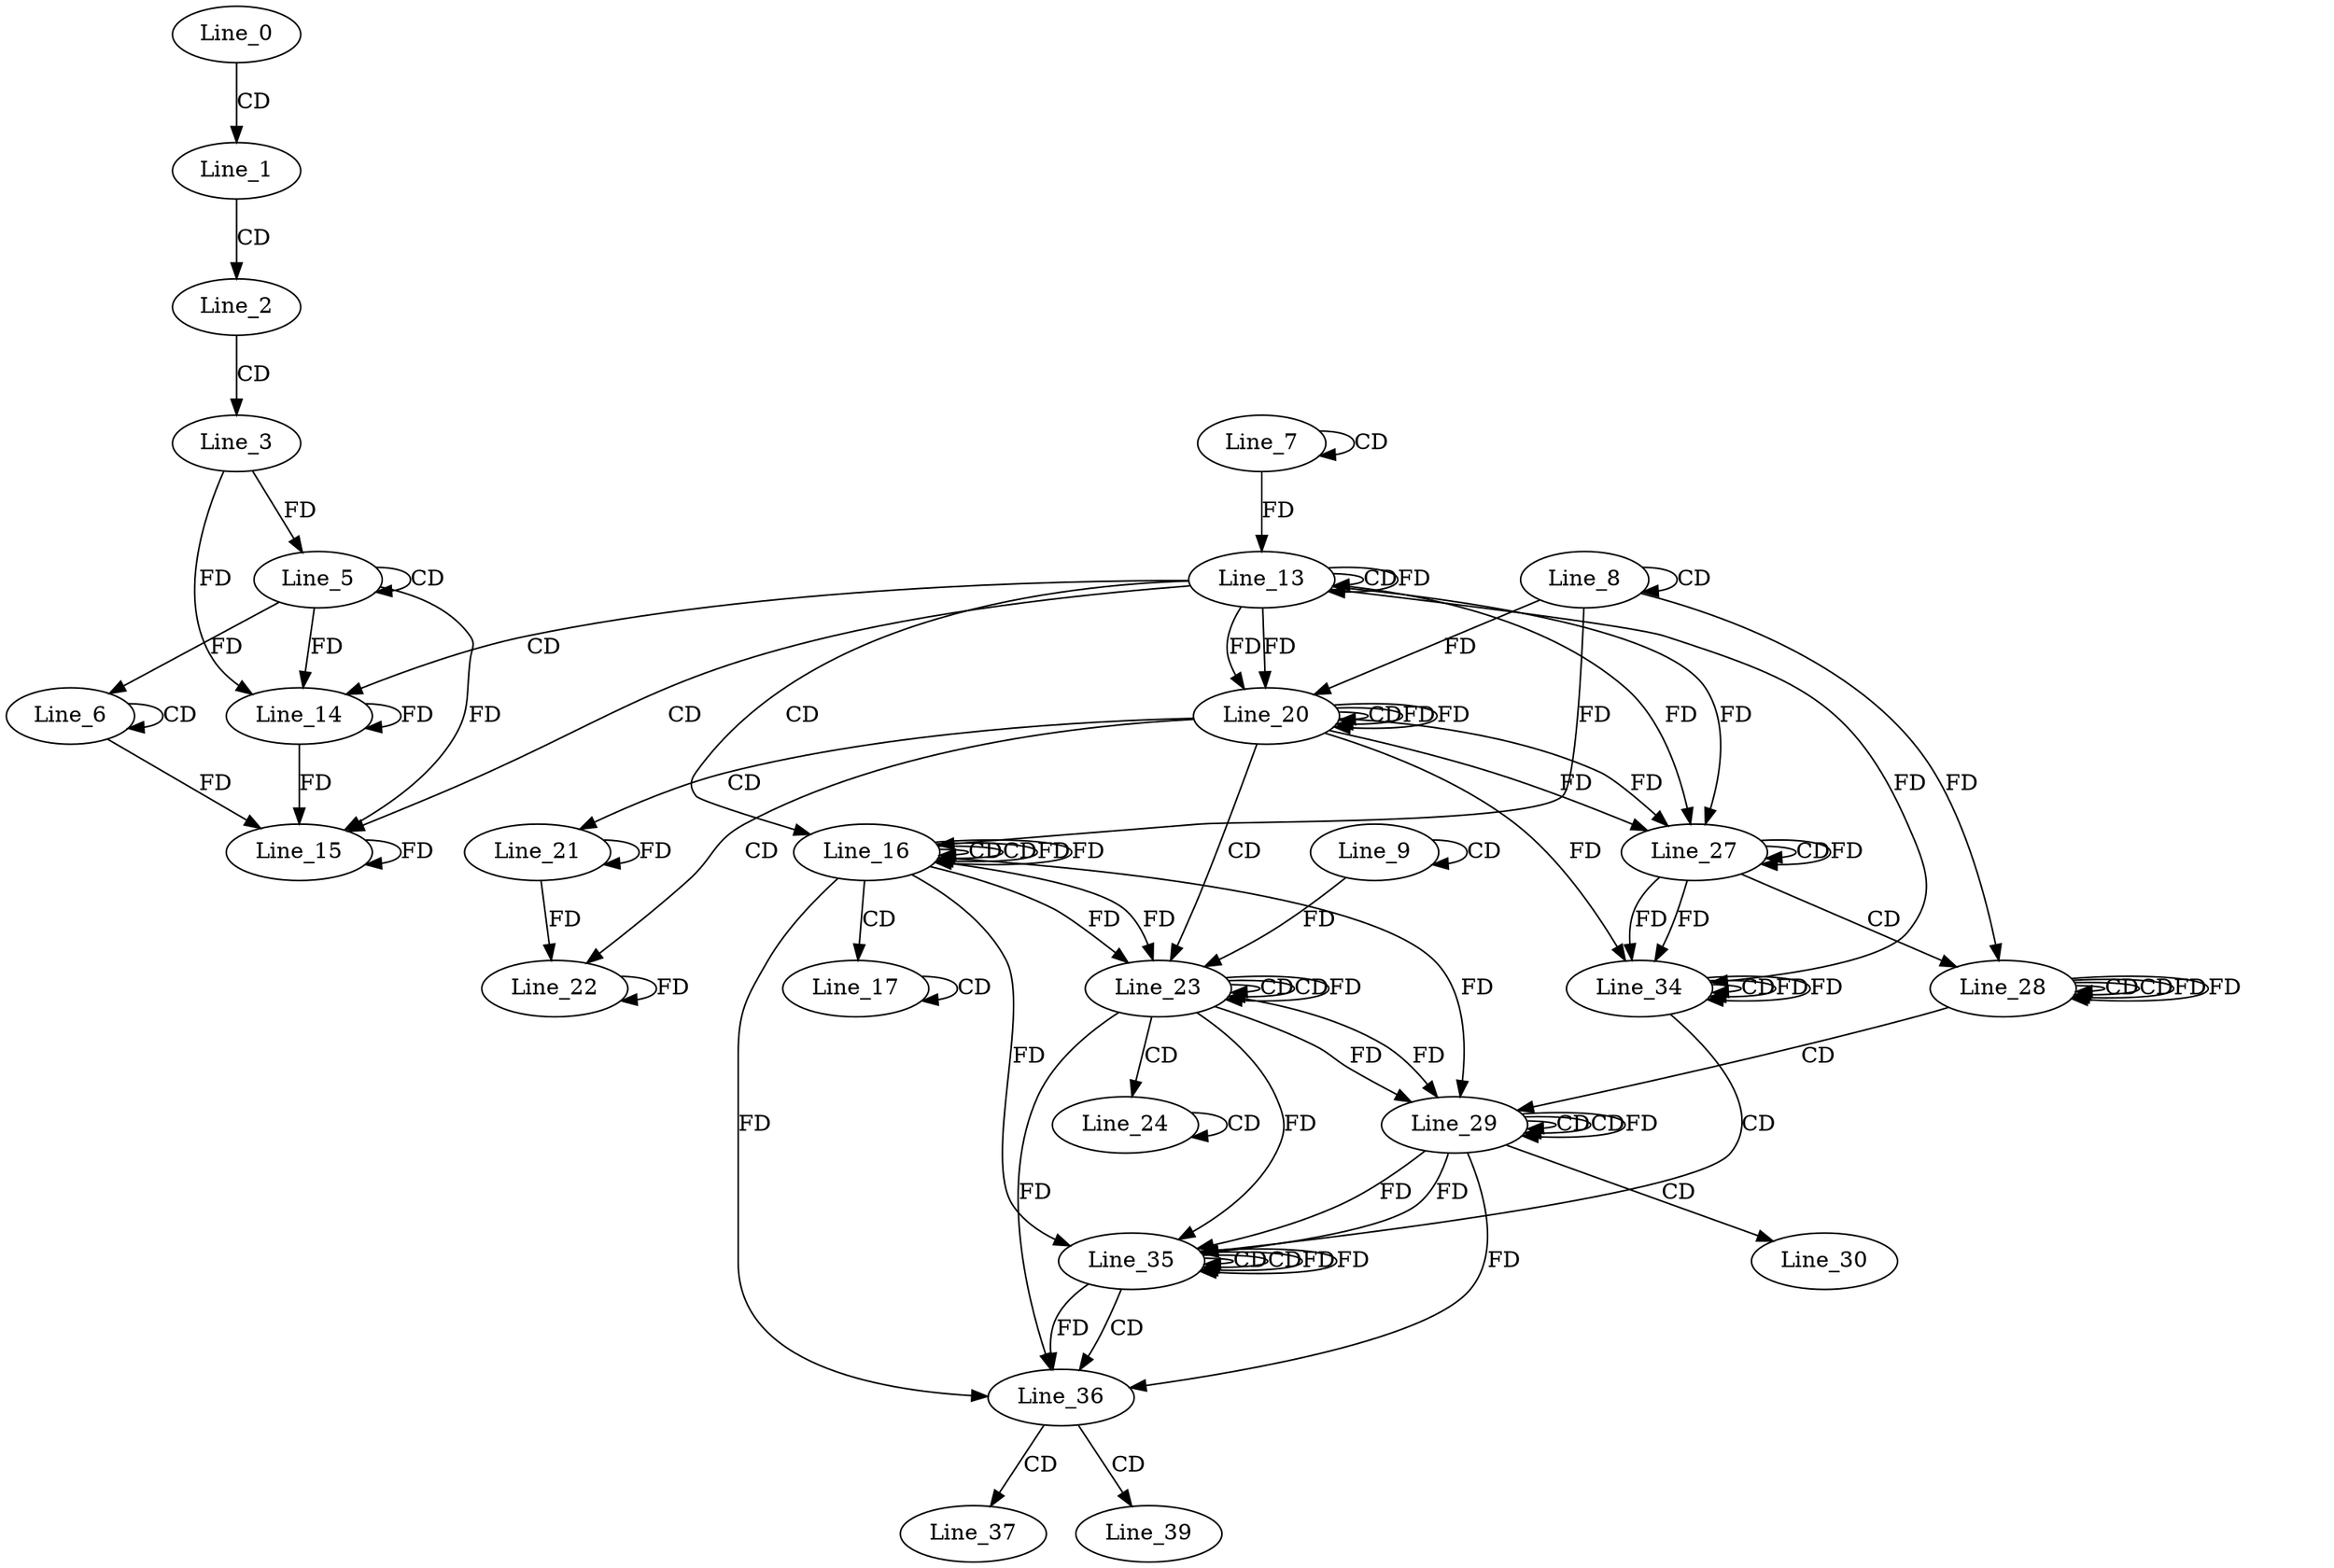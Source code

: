 digraph G {
  Line_0;
  Line_1;
  Line_2;
  Line_3;
  Line_5;
  Line_5;
  Line_6;
  Line_6;
  Line_7;
  Line_7;
  Line_8;
  Line_8;
  Line_9;
  Line_9;
  Line_13;
  Line_13;
  Line_13;
  Line_14;
  Line_14;
  Line_15;
  Line_15;
  Line_16;
  Line_16;
  Line_16;
  Line_17;
  Line_17;
  Line_20;
  Line_20;
  Line_20;
  Line_21;
  Line_21;
  Line_22;
  Line_22;
  Line_23;
  Line_23;
  Line_23;
  Line_24;
  Line_24;
  Line_27;
  Line_27;
  Line_27;
  Line_28;
  Line_28;
  Line_28;
  Line_29;
  Line_29;
  Line_29;
  Line_30;
  Line_34;
  Line_34;
  Line_34;
  Line_35;
  Line_35;
  Line_35;
  Line_36;
  Line_37;
  Line_39;
  Line_0 -> Line_1 [ label="CD" ];
  Line_1 -> Line_2 [ label="CD" ];
  Line_2 -> Line_3 [ label="CD" ];
  Line_5 -> Line_5 [ label="CD" ];
  Line_3 -> Line_5 [ label="FD" ];
  Line_6 -> Line_6 [ label="CD" ];
  Line_5 -> Line_6 [ label="FD" ];
  Line_7 -> Line_7 [ label="CD" ];
  Line_8 -> Line_8 [ label="CD" ];
  Line_9 -> Line_9 [ label="CD" ];
  Line_7 -> Line_13 [ label="FD" ];
  Line_13 -> Line_13 [ label="CD" ];
  Line_13 -> Line_13 [ label="FD" ];
  Line_13 -> Line_14 [ label="CD" ];
  Line_14 -> Line_14 [ label="FD" ];
  Line_5 -> Line_14 [ label="FD" ];
  Line_3 -> Line_14 [ label="FD" ];
  Line_13 -> Line_15 [ label="CD" ];
  Line_15 -> Line_15 [ label="FD" ];
  Line_6 -> Line_15 [ label="FD" ];
  Line_14 -> Line_15 [ label="FD" ];
  Line_5 -> Line_15 [ label="FD" ];
  Line_13 -> Line_16 [ label="CD" ];
  Line_16 -> Line_16 [ label="CD" ];
  Line_8 -> Line_16 [ label="FD" ];
  Line_16 -> Line_16 [ label="CD" ];
  Line_16 -> Line_16 [ label="FD" ];
  Line_16 -> Line_17 [ label="CD" ];
  Line_17 -> Line_17 [ label="CD" ];
  Line_13 -> Line_20 [ label="FD" ];
  Line_8 -> Line_20 [ label="FD" ];
  Line_20 -> Line_20 [ label="CD" ];
  Line_20 -> Line_20 [ label="FD" ];
  Line_13 -> Line_20 [ label="FD" ];
  Line_20 -> Line_21 [ label="CD" ];
  Line_21 -> Line_21 [ label="FD" ];
  Line_20 -> Line_22 [ label="CD" ];
  Line_22 -> Line_22 [ label="FD" ];
  Line_21 -> Line_22 [ label="FD" ];
  Line_20 -> Line_23 [ label="CD" ];
  Line_23 -> Line_23 [ label="CD" ];
  Line_16 -> Line_23 [ label="FD" ];
  Line_9 -> Line_23 [ label="FD" ];
  Line_23 -> Line_23 [ label="CD" ];
  Line_23 -> Line_23 [ label="FD" ];
  Line_16 -> Line_23 [ label="FD" ];
  Line_23 -> Line_24 [ label="CD" ];
  Line_24 -> Line_24 [ label="CD" ];
  Line_20 -> Line_27 [ label="FD" ];
  Line_13 -> Line_27 [ label="FD" ];
  Line_27 -> Line_27 [ label="CD" ];
  Line_27 -> Line_27 [ label="FD" ];
  Line_20 -> Line_27 [ label="FD" ];
  Line_13 -> Line_27 [ label="FD" ];
  Line_27 -> Line_28 [ label="CD" ];
  Line_28 -> Line_28 [ label="CD" ];
  Line_8 -> Line_28 [ label="FD" ];
  Line_28 -> Line_28 [ label="CD" ];
  Line_28 -> Line_28 [ label="FD" ];
  Line_28 -> Line_29 [ label="CD" ];
  Line_29 -> Line_29 [ label="CD" ];
  Line_23 -> Line_29 [ label="FD" ];
  Line_29 -> Line_29 [ label="CD" ];
  Line_29 -> Line_29 [ label="FD" ];
  Line_23 -> Line_29 [ label="FD" ];
  Line_16 -> Line_29 [ label="FD" ];
  Line_29 -> Line_30 [ label="CD" ];
  Line_27 -> Line_34 [ label="FD" ];
  Line_34 -> Line_34 [ label="CD" ];
  Line_34 -> Line_34 [ label="FD" ];
  Line_27 -> Line_34 [ label="FD" ];
  Line_20 -> Line_34 [ label="FD" ];
  Line_13 -> Line_34 [ label="FD" ];
  Line_34 -> Line_35 [ label="CD" ];
  Line_35 -> Line_35 [ label="CD" ];
  Line_29 -> Line_35 [ label="FD" ];
  Line_35 -> Line_35 [ label="CD" ];
  Line_35 -> Line_35 [ label="FD" ];
  Line_29 -> Line_35 [ label="FD" ];
  Line_23 -> Line_35 [ label="FD" ];
  Line_16 -> Line_35 [ label="FD" ];
  Line_35 -> Line_36 [ label="CD" ];
  Line_35 -> Line_36 [ label="FD" ];
  Line_29 -> Line_36 [ label="FD" ];
  Line_23 -> Line_36 [ label="FD" ];
  Line_16 -> Line_36 [ label="FD" ];
  Line_36 -> Line_37 [ label="CD" ];
  Line_36 -> Line_39 [ label="CD" ];
  Line_16 -> Line_16 [ label="FD" ];
  Line_20 -> Line_20 [ label="FD" ];
  Line_28 -> Line_28 [ label="FD" ];
  Line_34 -> Line_34 [ label="FD" ];
  Line_35 -> Line_35 [ label="FD" ];
}
